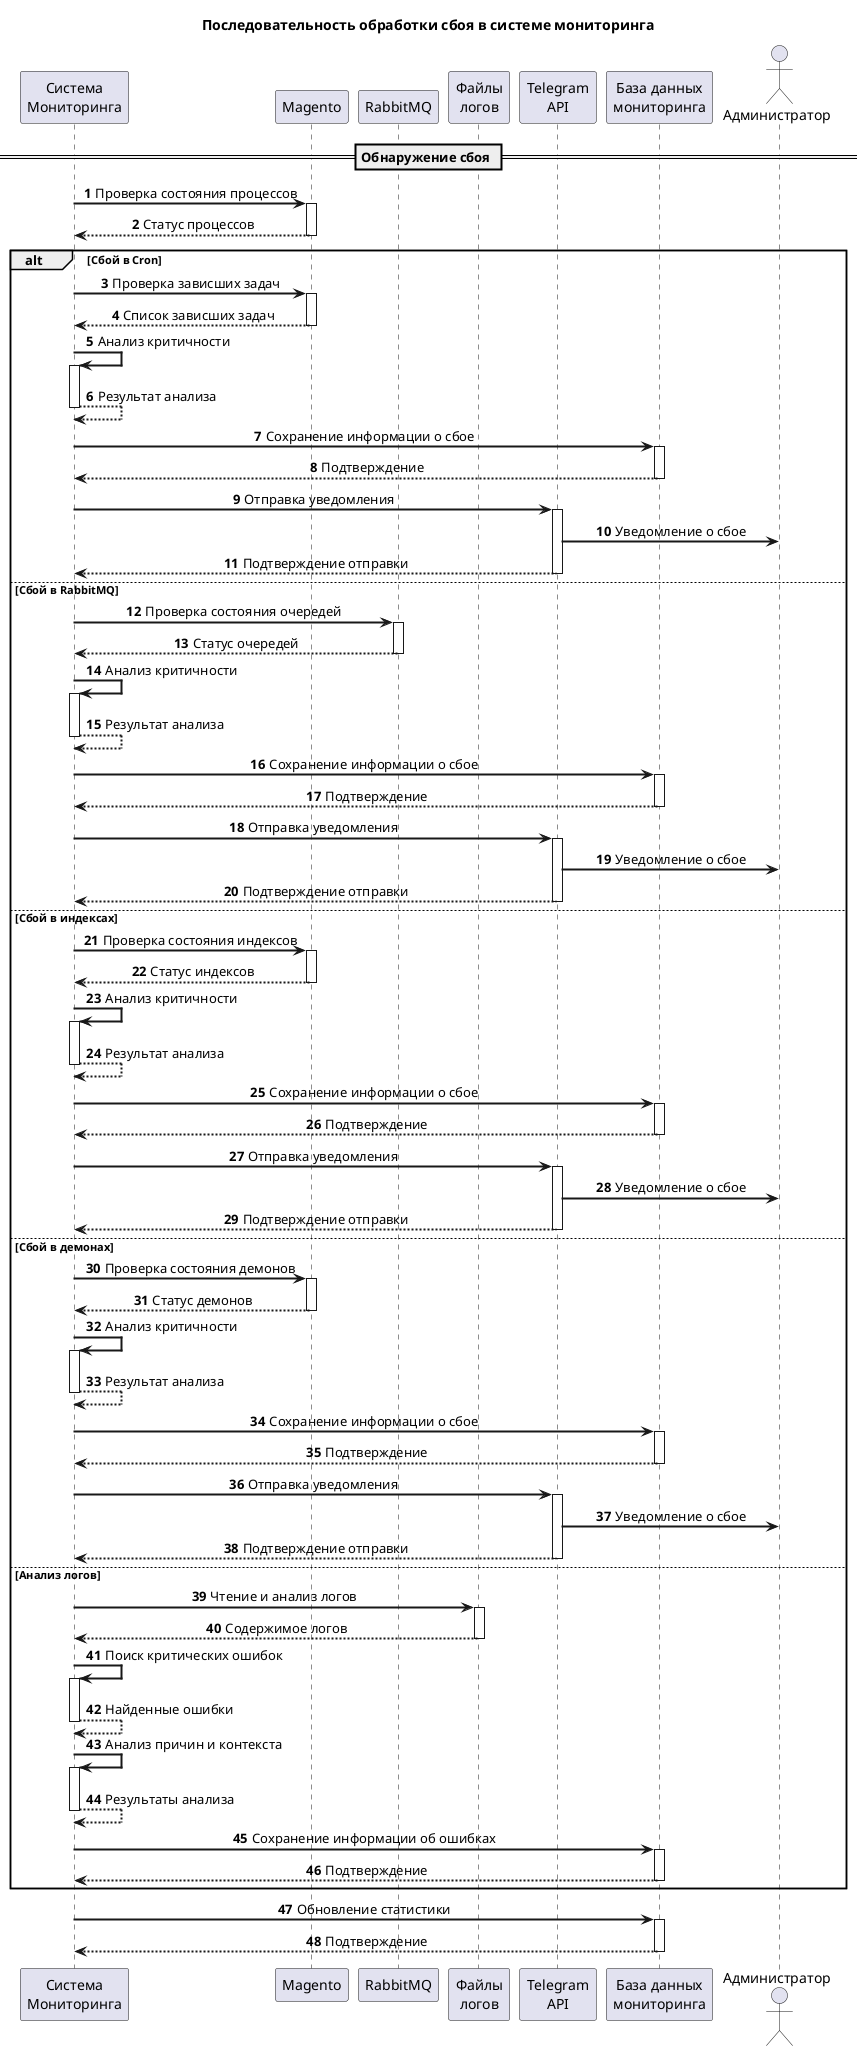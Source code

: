 @startuml
skinparam sequenceMessageAlign center
skinparam sequenceArrowThickness 2
skinparam responseMessageBelowArrow true

title Последовательность обработки сбоя в системе мониторинга

participant "Система\nМониторинга" as Monitor
participant "Magento" as Magento
participant "RabbitMQ" as RabbitMQ
participant "Файлы\nлогов" as Logs
participant "Telegram\nAPI" as Telegram
participant "База данных\nмониторинга" as DB
actor "Администратор" as Admin

autonumber

== Обнаружение сбоя ==
Monitor -> Magento: Проверка состояния процессов
activate Magento
Magento --> Monitor: Статус процессов
deactivate Magento

alt Сбой в Cron
    Monitor -> Magento: Проверка зависших задач
    activate Magento
    Magento --> Monitor: Список зависших задач
    deactivate Magento
    
    Monitor -> Monitor: Анализ критичности
    activate Monitor
    Monitor --> Monitor: Результат анализа
    deactivate Monitor
    
    Monitor -> DB: Сохранение информации о сбое
    activate DB
    DB --> Monitor: Подтверждение
    deactivate DB
    
    Monitor -> Telegram: Отправка уведомления
    activate Telegram
    Telegram -> Admin: Уведомление о сбое
    Telegram --> Monitor: Подтверждение отправки
    deactivate Telegram

else Сбой в RabbitMQ
    Monitor -> RabbitMQ: Проверка состояния очередей
    activate RabbitMQ
    RabbitMQ --> Monitor: Статус очередей
    deactivate RabbitMQ
    
    Monitor -> Monitor: Анализ критичности
    activate Monitor
    Monitor --> Monitor: Результат анализа
    deactivate Monitor
    
    Monitor -> DB: Сохранение информации о сбое
    activate DB
    DB --> Monitor: Подтверждение
    deactivate DB
    
    Monitor -> Telegram: Отправка уведомления
    activate Telegram
    Telegram -> Admin: Уведомление о сбое
    Telegram --> Monitor: Подтверждение отправки
    deactivate Telegram

else Сбой в индексах
    Monitor -> Magento: Проверка состояния индексов
    activate Magento
    Magento --> Monitor: Статус индексов
    deactivate Magento
    
    Monitor -> Monitor: Анализ критичности
    activate Monitor
    Monitor --> Monitor: Результат анализа
    deactivate Monitor
    
    Monitor -> DB: Сохранение информации о сбое
    activate DB
    DB --> Monitor: Подтверждение
    deactivate DB
    
    Monitor -> Telegram: Отправка уведомления
    activate Telegram
    Telegram -> Admin: Уведомление о сбое
    Telegram --> Monitor: Подтверждение отправки
    deactivate Telegram

else Сбой в демонах
    Monitor -> Magento: Проверка состояния демонов
    activate Magento
    Magento --> Monitor: Статус демонов
    deactivate Magento
    
    Monitor -> Monitor: Анализ критичности
    activate Monitor
    Monitor --> Monitor: Результат анализа
    deactivate Monitor
    
    Monitor -> DB: Сохранение информации о сбое
    activate DB
    DB --> Monitor: Подтверждение
    deactivate DB
    
    Monitor -> Telegram: Отправка уведомления
    activate Telegram
    Telegram -> Admin: Уведомление о сбое
    Telegram --> Monitor: Подтверждение отправки
    deactivate Telegram

else Анализ логов
    Monitor -> Logs: Чтение и анализ логов
    activate Logs
    Logs --> Monitor: Содержимое логов
    deactivate Logs
    
    Monitor -> Monitor: Поиск критических ошибок
    activate Monitor
    Monitor --> Monitor: Найденные ошибки
    deactivate Monitor
    
    Monitor -> Monitor: Анализ причин и контекста
    activate Monitor
    Monitor --> Monitor: Результаты анализа
    deactivate Monitor
    
    Monitor -> DB: Сохранение информации об ошибках
    activate DB
    DB --> Monitor: Подтверждение
    deactivate DB
end

Monitor -> DB: Обновление статистики
activate DB
DB --> Monitor: Подтверждение
deactivate DB

@enduml 